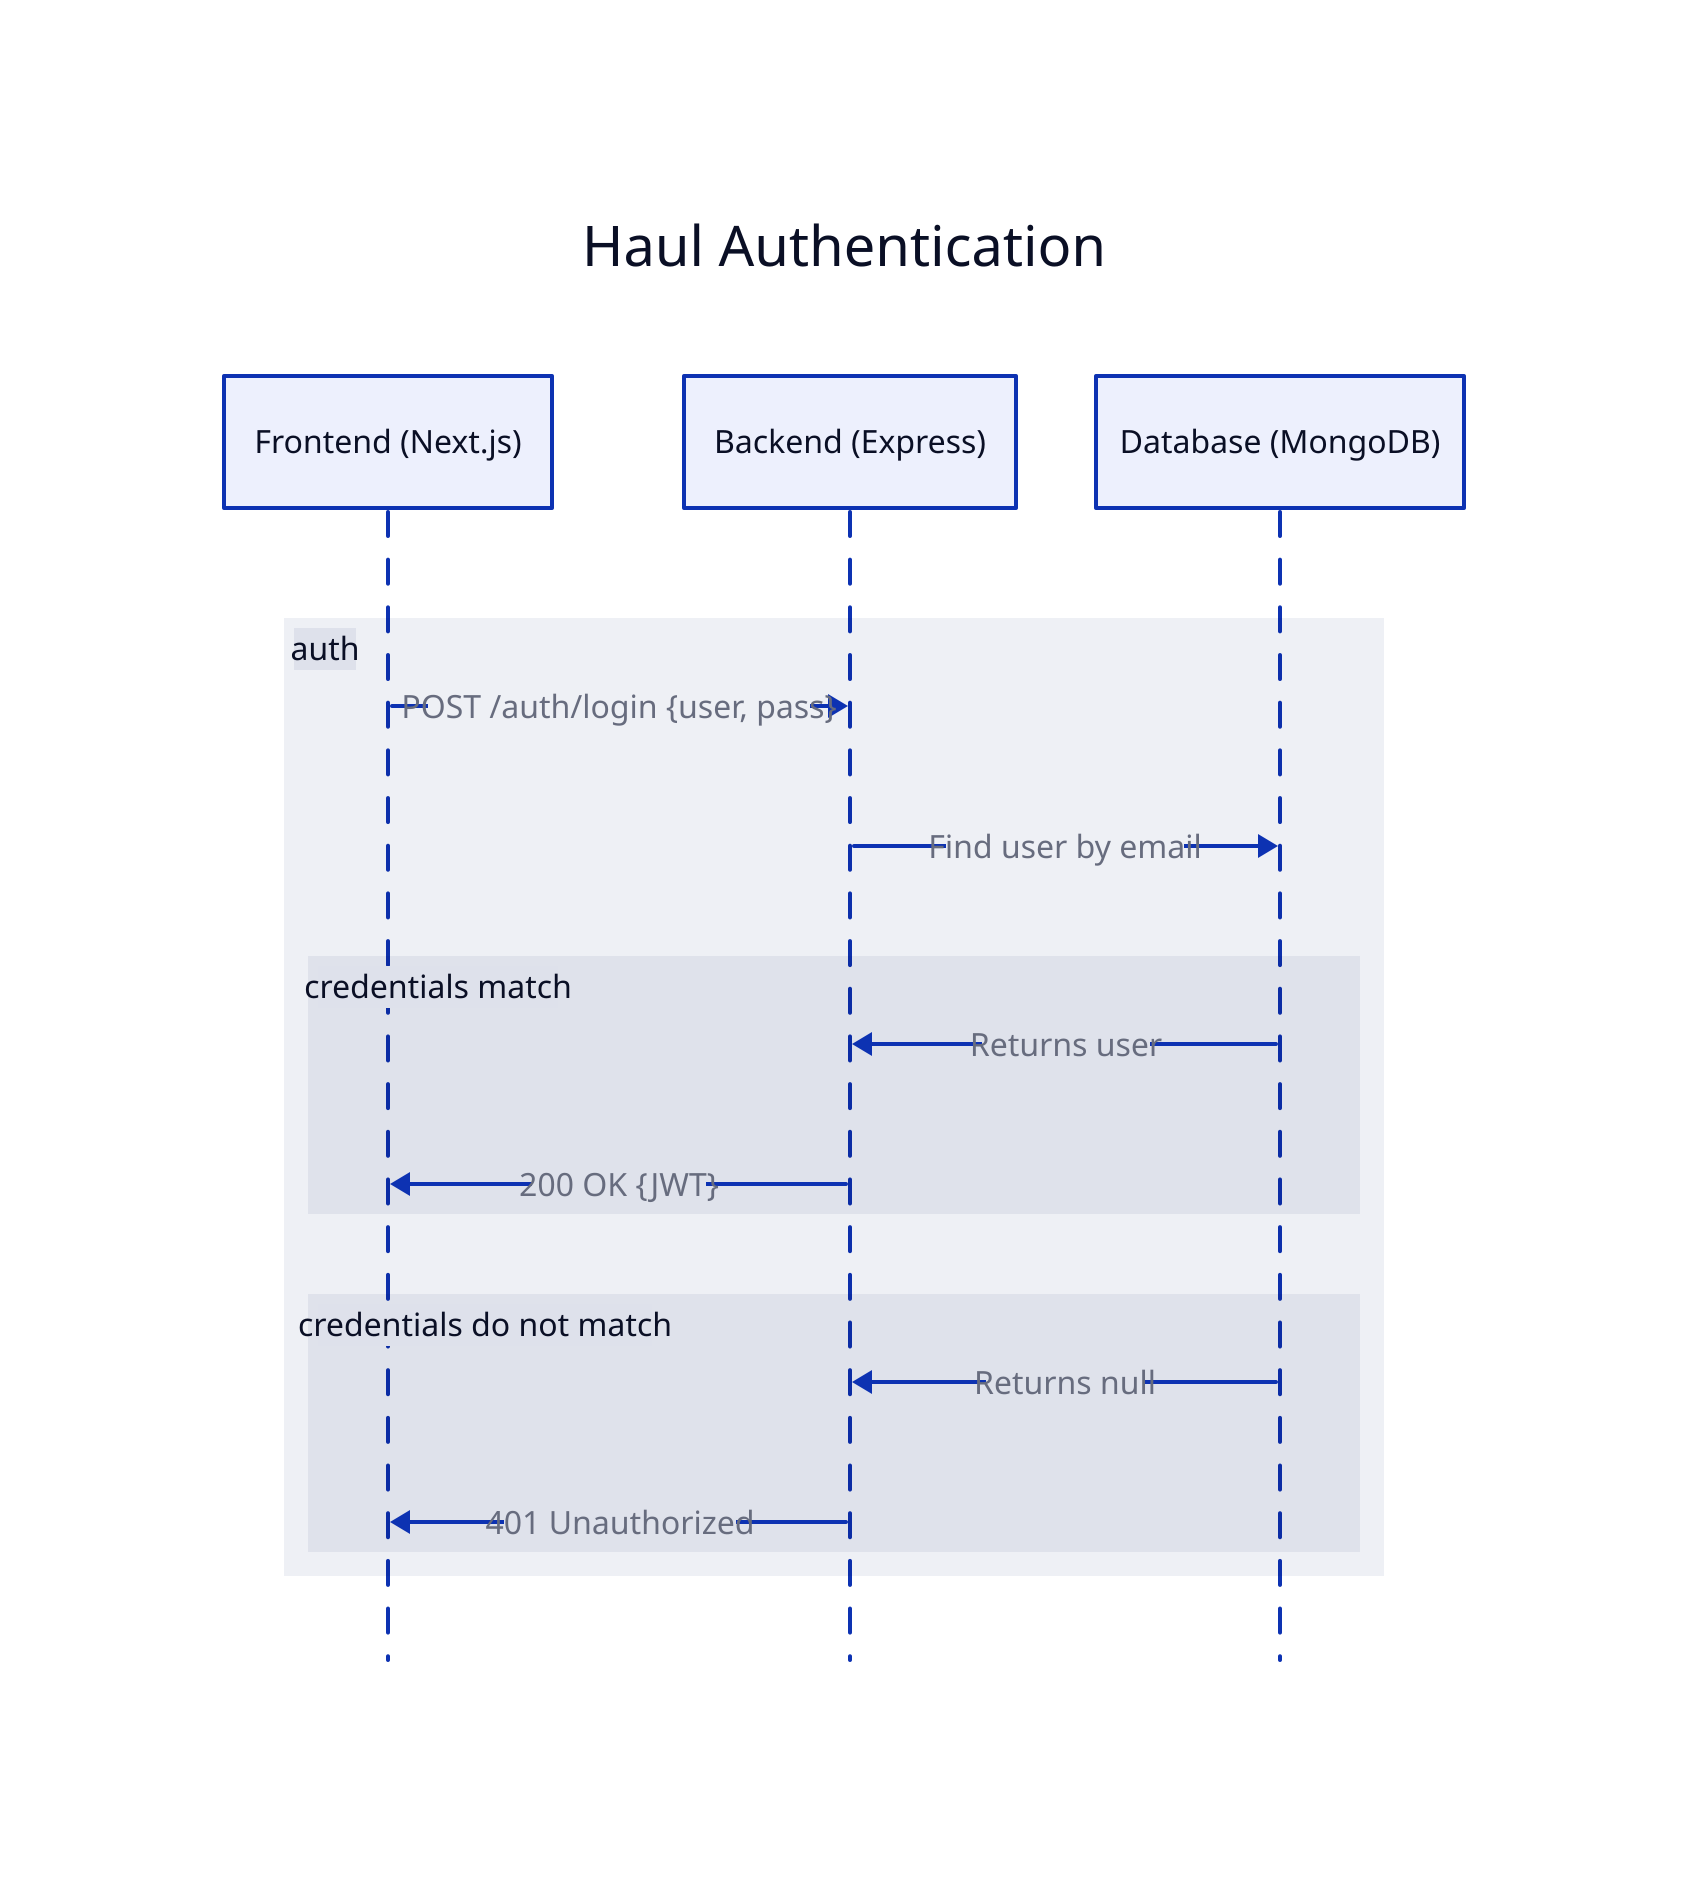 Haul Authentication: {
  shape: sequence_diagram

  client: Frontend (Next.js)
  server: Backend (Express)
  db: Database (MongoDB)

  auth: {
    client -> server: "POST /auth/login {user, pass}"
    server -> db: "Find user by email"

    if: "credentials match" {
      db -> server: "Returns user"
      server -> client: "200 OK {JWT}"
    }
    else: "credentials do not match" {
      db -> server: "Returns null"
      server -> client: "401 Unauthorized"
    }
  }
}
